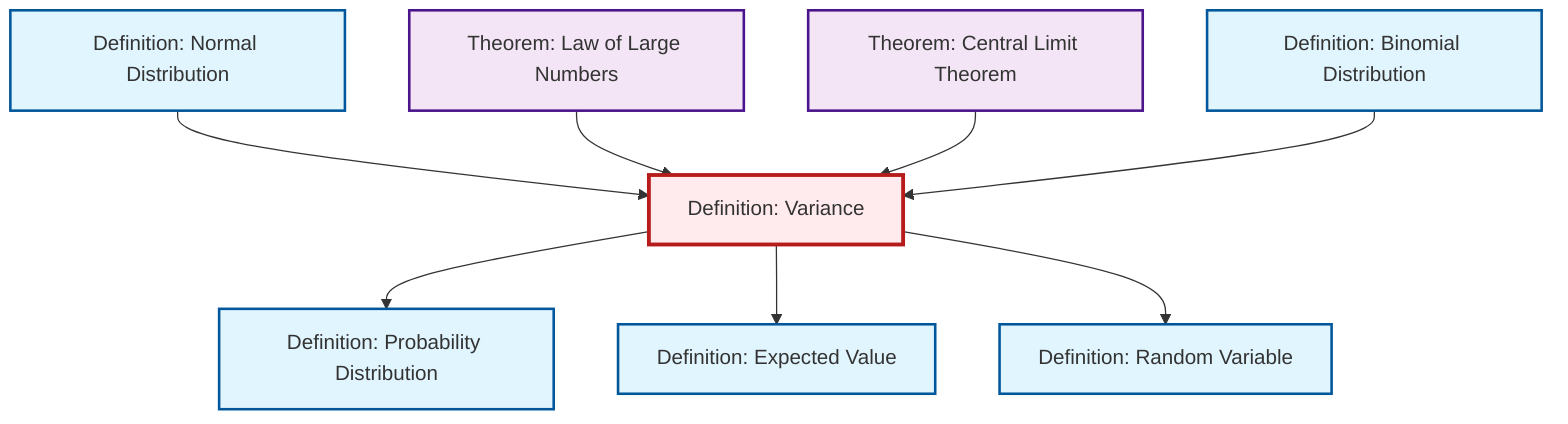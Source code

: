 graph TD
    classDef definition fill:#e1f5fe,stroke:#01579b,stroke-width:2px
    classDef theorem fill:#f3e5f5,stroke:#4a148c,stroke-width:2px
    classDef axiom fill:#fff3e0,stroke:#e65100,stroke-width:2px
    classDef example fill:#e8f5e9,stroke:#1b5e20,stroke-width:2px
    classDef current fill:#ffebee,stroke:#b71c1c,stroke-width:3px
    def-variance["Definition: Variance"]:::definition
    thm-law-of-large-numbers["Theorem: Law of Large Numbers"]:::theorem
    thm-central-limit["Theorem: Central Limit Theorem"]:::theorem
    def-binomial-distribution["Definition: Binomial Distribution"]:::definition
    def-random-variable["Definition: Random Variable"]:::definition
    def-normal-distribution["Definition: Normal Distribution"]:::definition
    def-expectation["Definition: Expected Value"]:::definition
    def-probability-distribution["Definition: Probability Distribution"]:::definition
    def-variance --> def-probability-distribution
    def-variance --> def-expectation
    def-normal-distribution --> def-variance
    def-variance --> def-random-variable
    thm-law-of-large-numbers --> def-variance
    thm-central-limit --> def-variance
    def-binomial-distribution --> def-variance
    class def-variance current